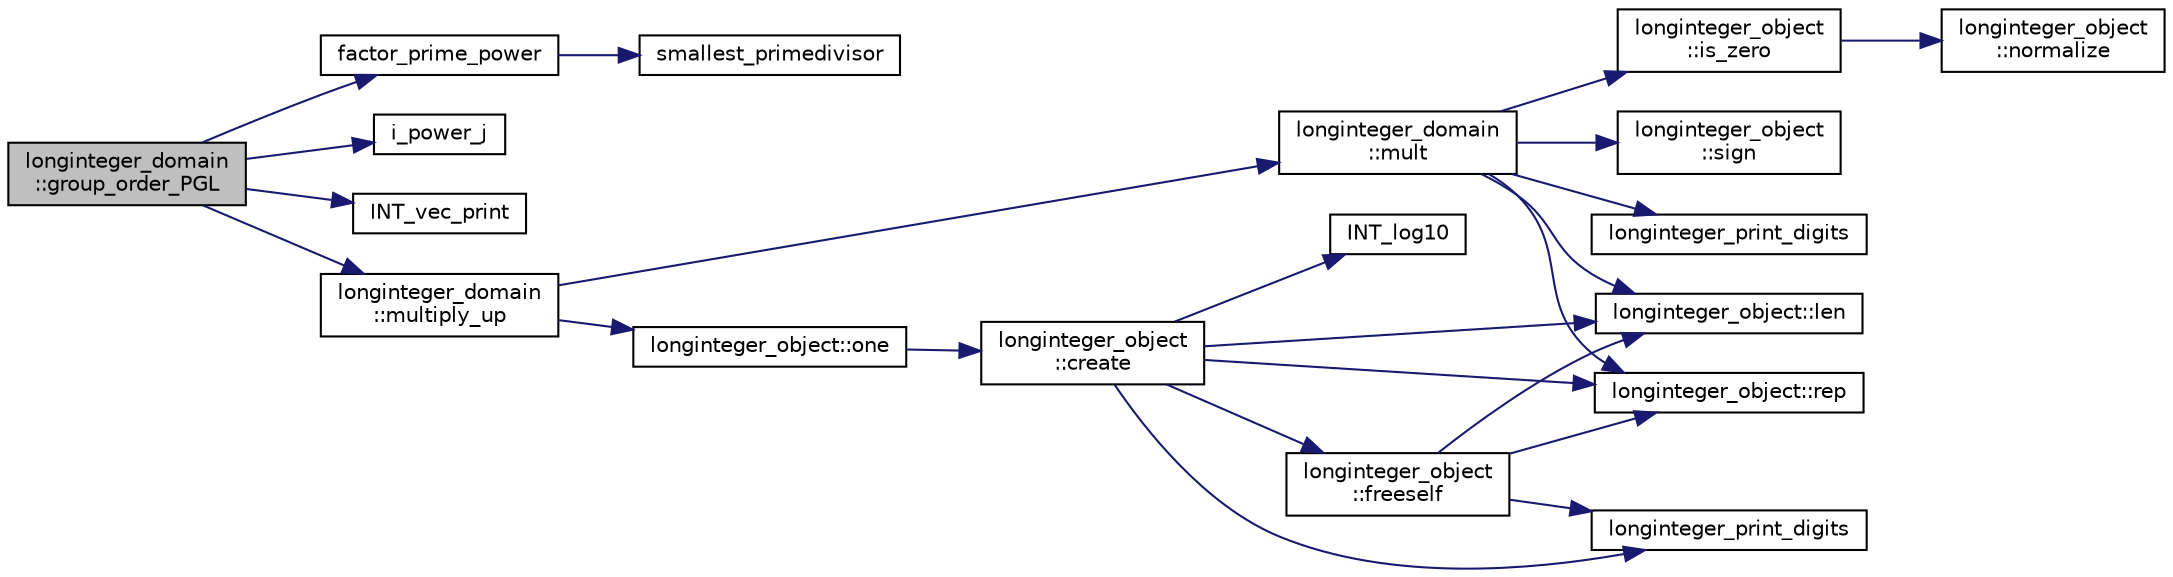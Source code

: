digraph "longinteger_domain::group_order_PGL"
{
  edge [fontname="Helvetica",fontsize="10",labelfontname="Helvetica",labelfontsize="10"];
  node [fontname="Helvetica",fontsize="10",shape=record];
  rankdir="LR";
  Node296 [label="longinteger_domain\l::group_order_PGL",height=0.2,width=0.4,color="black", fillcolor="grey75", style="filled", fontcolor="black"];
  Node296 -> Node297 [color="midnightblue",fontsize="10",style="solid",fontname="Helvetica"];
  Node297 [label="factor_prime_power",height=0.2,width=0.4,color="black", fillcolor="white", style="filled",URL="$de/dc5/algebra__and__number__theory_8h.html#af87166fad1e9b91458c714e90f8cd399"];
  Node297 -> Node298 [color="midnightblue",fontsize="10",style="solid",fontname="Helvetica"];
  Node298 [label="smallest_primedivisor",height=0.2,width=0.4,color="black", fillcolor="white", style="filled",URL="$df/dda/number__theory_8_c.html#a89238384b70e5f0f19ac179ca88d468d"];
  Node296 -> Node299 [color="midnightblue",fontsize="10",style="solid",fontname="Helvetica"];
  Node299 [label="i_power_j",height=0.2,width=0.4,color="black", fillcolor="white", style="filled",URL="$de/dc5/algebra__and__number__theory_8h.html#a39b321523e8957d701618bb5cac542b5"];
  Node296 -> Node300 [color="midnightblue",fontsize="10",style="solid",fontname="Helvetica"];
  Node300 [label="INT_vec_print",height=0.2,width=0.4,color="black", fillcolor="white", style="filled",URL="$df/dbf/sajeeb_8_c.html#a79a5901af0b47dd0d694109543c027fe"];
  Node296 -> Node301 [color="midnightblue",fontsize="10",style="solid",fontname="Helvetica"];
  Node301 [label="longinteger_domain\l::multiply_up",height=0.2,width=0.4,color="black", fillcolor="white", style="filled",URL="$d2/d7a/classlonginteger__domain.html#a65d533a72b585214a10374b4a18eb713"];
  Node301 -> Node302 [color="midnightblue",fontsize="10",style="solid",fontname="Helvetica"];
  Node302 [label="longinteger_object::one",height=0.2,width=0.4,color="black", fillcolor="white", style="filled",URL="$dd/d7e/classlonginteger__object.html#a42ab2cb2b99f33da5eacd84039fee701"];
  Node302 -> Node303 [color="midnightblue",fontsize="10",style="solid",fontname="Helvetica"];
  Node303 [label="longinteger_object\l::create",height=0.2,width=0.4,color="black", fillcolor="white", style="filled",URL="$dd/d7e/classlonginteger__object.html#a95d2eebc60849c3963a49298b1f498c2"];
  Node303 -> Node304 [color="midnightblue",fontsize="10",style="solid",fontname="Helvetica"];
  Node304 [label="longinteger_object\l::freeself",height=0.2,width=0.4,color="black", fillcolor="white", style="filled",URL="$dd/d7e/classlonginteger__object.html#a06450f8c4795d81da6d680830ef958a1"];
  Node304 -> Node305 [color="midnightblue",fontsize="10",style="solid",fontname="Helvetica"];
  Node305 [label="longinteger_print_digits",height=0.2,width=0.4,color="black", fillcolor="white", style="filled",URL="$de/dc5/algebra__and__number__theory_8h.html#ac2bac7b12f5b6440b8dad275cd7a157d"];
  Node304 -> Node306 [color="midnightblue",fontsize="10",style="solid",fontname="Helvetica"];
  Node306 [label="longinteger_object::rep",height=0.2,width=0.4,color="black", fillcolor="white", style="filled",URL="$dd/d7e/classlonginteger__object.html#a3ecaf12738cc721d281c416503f241e2"];
  Node304 -> Node307 [color="midnightblue",fontsize="10",style="solid",fontname="Helvetica"];
  Node307 [label="longinteger_object::len",height=0.2,width=0.4,color="black", fillcolor="white", style="filled",URL="$dd/d7e/classlonginteger__object.html#a0bfeae35be8a6fd44ed7f76413596ab1"];
  Node303 -> Node308 [color="midnightblue",fontsize="10",style="solid",fontname="Helvetica"];
  Node308 [label="INT_log10",height=0.2,width=0.4,color="black", fillcolor="white", style="filled",URL="$de/dc5/algebra__and__number__theory_8h.html#a98bc0a6c562370a355165d2538dac250"];
  Node303 -> Node305 [color="midnightblue",fontsize="10",style="solid",fontname="Helvetica"];
  Node303 -> Node306 [color="midnightblue",fontsize="10",style="solid",fontname="Helvetica"];
  Node303 -> Node307 [color="midnightblue",fontsize="10",style="solid",fontname="Helvetica"];
  Node301 -> Node309 [color="midnightblue",fontsize="10",style="solid",fontname="Helvetica"];
  Node309 [label="longinteger_domain\l::mult",height=0.2,width=0.4,color="black", fillcolor="white", style="filled",URL="$d2/d7a/classlonginteger__domain.html#add02b012364cf88ba81d81930b284c35"];
  Node309 -> Node310 [color="midnightblue",fontsize="10",style="solid",fontname="Helvetica"];
  Node310 [label="longinteger_object\l::is_zero",height=0.2,width=0.4,color="black", fillcolor="white", style="filled",URL="$dd/d7e/classlonginteger__object.html#a0946732d08e5180a00480f4c40667101"];
  Node310 -> Node311 [color="midnightblue",fontsize="10",style="solid",fontname="Helvetica"];
  Node311 [label="longinteger_object\l::normalize",height=0.2,width=0.4,color="black", fillcolor="white", style="filled",URL="$dd/d7e/classlonginteger__object.html#ae27040d862a5624e98fc9582daa889ee"];
  Node309 -> Node312 [color="midnightblue",fontsize="10",style="solid",fontname="Helvetica"];
  Node312 [label="longinteger_object\l::sign",height=0.2,width=0.4,color="black", fillcolor="white", style="filled",URL="$dd/d7e/classlonginteger__object.html#ab69549d0bd669e44d776f14ab1a0a344"];
  Node309 -> Node307 [color="midnightblue",fontsize="10",style="solid",fontname="Helvetica"];
  Node309 -> Node313 [color="midnightblue",fontsize="10",style="solid",fontname="Helvetica"];
  Node313 [label="longinteger_print_digits",height=0.2,width=0.4,color="black", fillcolor="white", style="filled",URL="$d6/d94/longinteger__domain_8_c.html#ac2bac7b12f5b6440b8dad275cd7a157d"];
  Node309 -> Node306 [color="midnightblue",fontsize="10",style="solid",fontname="Helvetica"];
}
